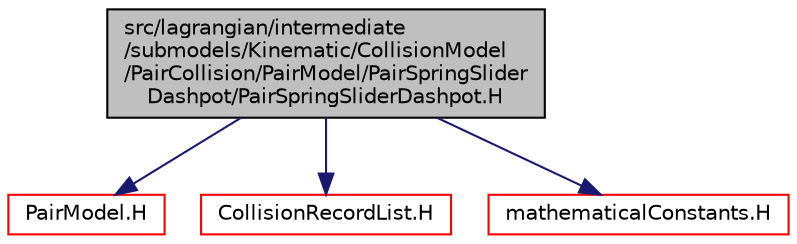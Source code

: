 digraph "src/lagrangian/intermediate/submodels/Kinematic/CollisionModel/PairCollision/PairModel/PairSpringSliderDashpot/PairSpringSliderDashpot.H"
{
  bgcolor="transparent";
  edge [fontname="Helvetica",fontsize="10",labelfontname="Helvetica",labelfontsize="10"];
  node [fontname="Helvetica",fontsize="10",shape=record];
  Node0 [label="src/lagrangian/intermediate\l/submodels/Kinematic/CollisionModel\l/PairCollision/PairModel/PairSpringSlider\lDashpot/PairSpringSliderDashpot.H",height=0.2,width=0.4,color="black", fillcolor="grey75", style="filled", fontcolor="black"];
  Node0 -> Node1 [color="midnightblue",fontsize="10",style="solid",fontname="Helvetica"];
  Node1 [label="PairModel.H",height=0.2,width=0.4,color="red",URL="$a06326.html"];
  Node0 -> Node98 [color="midnightblue",fontsize="10",style="solid",fontname="Helvetica"];
  Node98 [label="CollisionRecordList.H",height=0.2,width=0.4,color="red",URL="$a06086.html"];
  Node0 -> Node114 [color="midnightblue",fontsize="10",style="solid",fontname="Helvetica"];
  Node114 [label="mathematicalConstants.H",height=0.2,width=0.4,color="red",URL="$a10952.html"];
}
